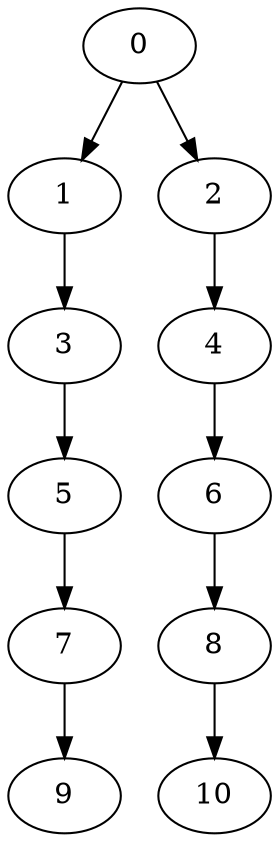 digraph graphname {  0 -> 1;   0 -> 2;   1 -> 3;   3 -> 5;   5 -> 7;   7 -> 9;   2 -> 4;   4 -> 6;   6 -> 8;   8 -> 10 }
